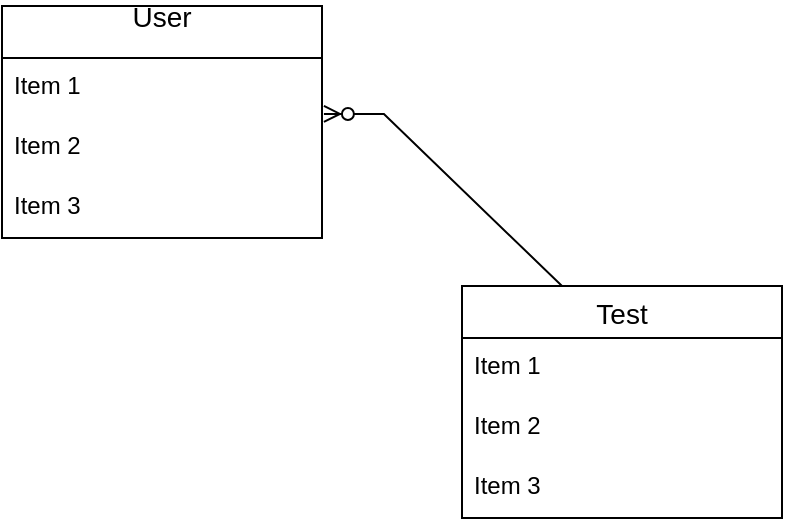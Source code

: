 <mxfile version="24.7.14">
  <diagram name="Page-1" id="jmOVLJ2kp2VZ0U_lNTt-">
    <mxGraphModel dx="1675" dy="1098" grid="1" gridSize="10" guides="1" tooltips="1" connect="1" arrows="1" fold="1" page="1" pageScale="1" pageWidth="850" pageHeight="1100" math="0" shadow="0">
      <root>
        <mxCell id="0" />
        <mxCell id="1" parent="0" />
        <mxCell id="nsMxnUpiewmKg4udWZQf-1" value="User&#xa;" style="swimlane;fontStyle=0;childLayout=stackLayout;horizontal=1;startSize=26;horizontalStack=0;resizeParent=1;resizeParentMax=0;resizeLast=0;collapsible=1;marginBottom=0;align=center;fontSize=14;" parent="1" vertex="1">
          <mxGeometry x="100" y="170" width="160" height="116" as="geometry" />
        </mxCell>
        <mxCell id="nsMxnUpiewmKg4udWZQf-2" value="Item 1" style="text;strokeColor=none;fillColor=none;spacingLeft=4;spacingRight=4;overflow=hidden;rotatable=0;points=[[0,0.5],[1,0.5]];portConstraint=eastwest;fontSize=12;whiteSpace=wrap;html=1;" parent="nsMxnUpiewmKg4udWZQf-1" vertex="1">
          <mxGeometry y="26" width="160" height="30" as="geometry" />
        </mxCell>
        <mxCell id="nsMxnUpiewmKg4udWZQf-3" value="Item 2" style="text;strokeColor=none;fillColor=none;spacingLeft=4;spacingRight=4;overflow=hidden;rotatable=0;points=[[0,0.5],[1,0.5]];portConstraint=eastwest;fontSize=12;whiteSpace=wrap;html=1;" parent="nsMxnUpiewmKg4udWZQf-1" vertex="1">
          <mxGeometry y="56" width="160" height="30" as="geometry" />
        </mxCell>
        <mxCell id="nsMxnUpiewmKg4udWZQf-4" value="Item 3" style="text;strokeColor=none;fillColor=none;spacingLeft=4;spacingRight=4;overflow=hidden;rotatable=0;points=[[0,0.5],[1,0.5]];portConstraint=eastwest;fontSize=12;whiteSpace=wrap;html=1;" parent="nsMxnUpiewmKg4udWZQf-1" vertex="1">
          <mxGeometry y="86" width="160" height="30" as="geometry" />
        </mxCell>
        <mxCell id="nsMxnUpiewmKg4udWZQf-5" value="Test" style="swimlane;fontStyle=0;childLayout=stackLayout;horizontal=1;startSize=26;horizontalStack=0;resizeParent=1;resizeParentMax=0;resizeLast=0;collapsible=1;marginBottom=0;align=center;fontSize=14;" parent="1" vertex="1">
          <mxGeometry x="330" y="310" width="160" height="116" as="geometry" />
        </mxCell>
        <mxCell id="nsMxnUpiewmKg4udWZQf-6" value="Item 1" style="text;strokeColor=none;fillColor=none;spacingLeft=4;spacingRight=4;overflow=hidden;rotatable=0;points=[[0,0.5],[1,0.5]];portConstraint=eastwest;fontSize=12;whiteSpace=wrap;html=1;" parent="nsMxnUpiewmKg4udWZQf-5" vertex="1">
          <mxGeometry y="26" width="160" height="30" as="geometry" />
        </mxCell>
        <mxCell id="nsMxnUpiewmKg4udWZQf-7" value="Item 2" style="text;strokeColor=none;fillColor=none;spacingLeft=4;spacingRight=4;overflow=hidden;rotatable=0;points=[[0,0.5],[1,0.5]];portConstraint=eastwest;fontSize=12;whiteSpace=wrap;html=1;" parent="nsMxnUpiewmKg4udWZQf-5" vertex="1">
          <mxGeometry y="56" width="160" height="30" as="geometry" />
        </mxCell>
        <mxCell id="nsMxnUpiewmKg4udWZQf-8" value="Item 3" style="text;strokeColor=none;fillColor=none;spacingLeft=4;spacingRight=4;overflow=hidden;rotatable=0;points=[[0,0.5],[1,0.5]];portConstraint=eastwest;fontSize=12;whiteSpace=wrap;html=1;" parent="nsMxnUpiewmKg4udWZQf-5" vertex="1">
          <mxGeometry y="86" width="160" height="30" as="geometry" />
        </mxCell>
        <mxCell id="nsMxnUpiewmKg4udWZQf-9" value="" style="edgeStyle=entityRelationEdgeStyle;fontSize=12;html=1;endArrow=ERzeroToMany;endFill=1;rounded=0;entryX=1.006;entryY=-0.067;entryDx=0;entryDy=0;entryPerimeter=0;exitX=0.5;exitY=0;exitDx=0;exitDy=0;" parent="1" source="nsMxnUpiewmKg4udWZQf-5" target="nsMxnUpiewmKg4udWZQf-3" edge="1">
          <mxGeometry width="100" height="100" relative="1" as="geometry">
            <mxPoint x="370" y="610" as="sourcePoint" />
            <mxPoint x="470" y="510" as="targetPoint" />
          </mxGeometry>
        </mxCell>
      </root>
    </mxGraphModel>
  </diagram>
</mxfile>
